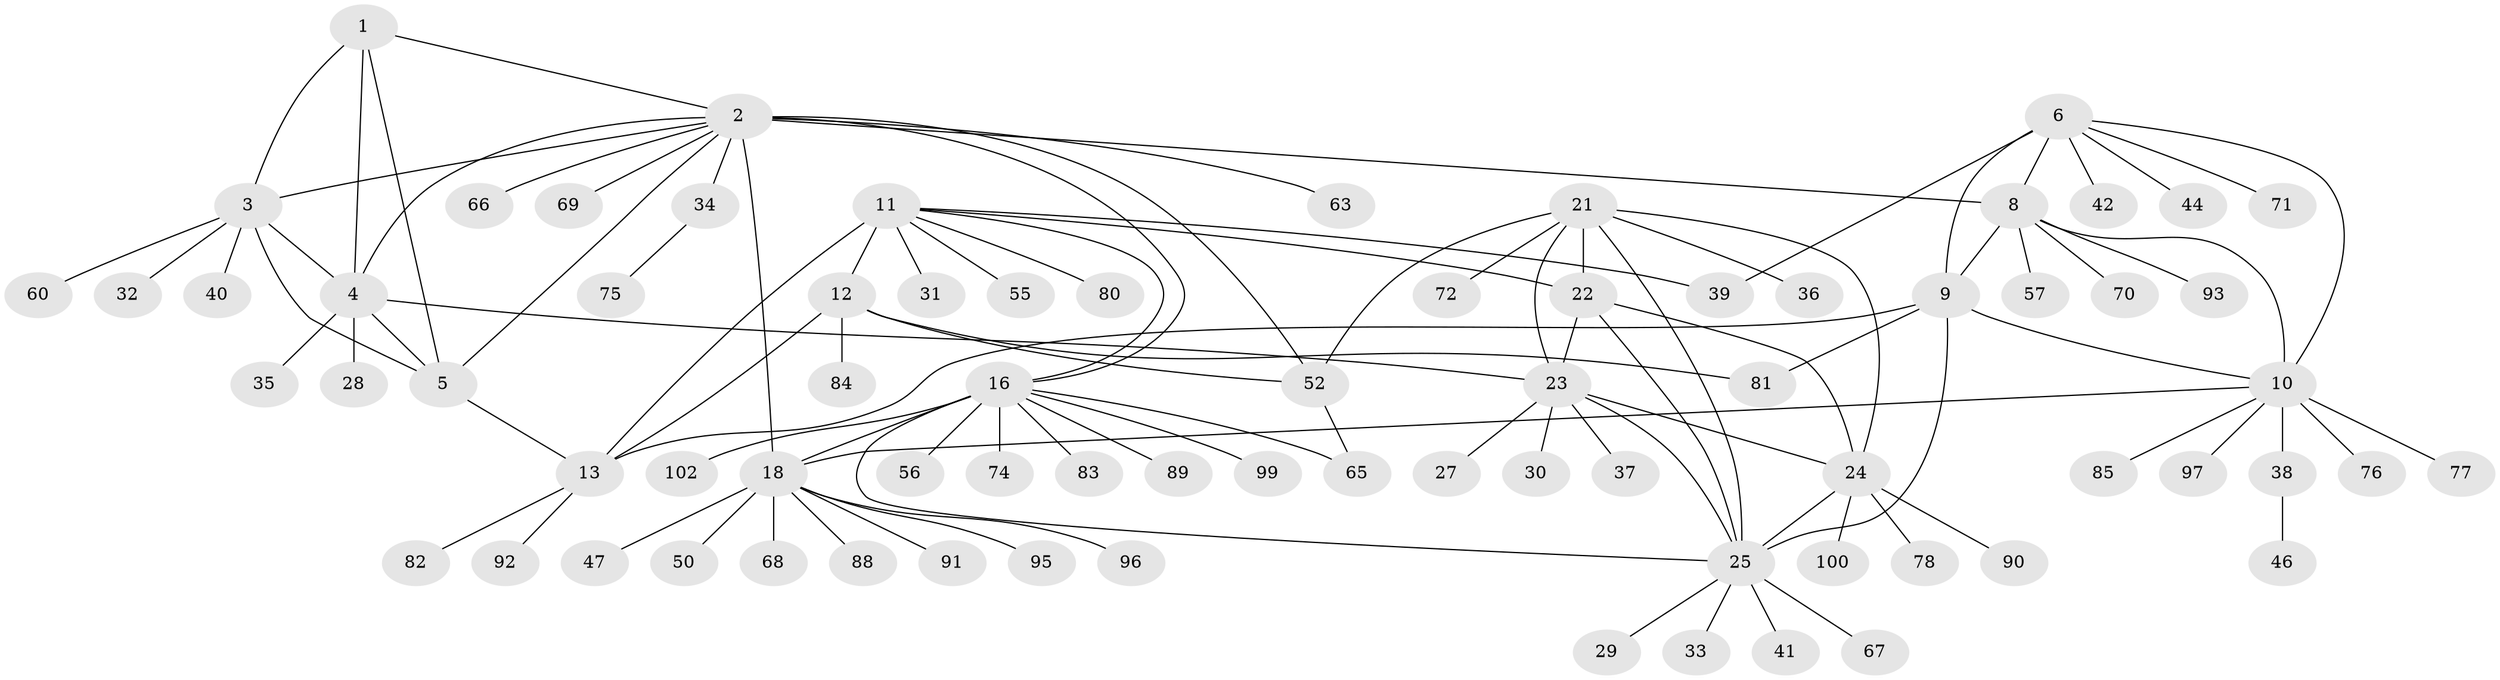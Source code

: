 // Generated by graph-tools (version 1.1) at 2025/52/02/27/25 19:52:20]
// undirected, 76 vertices, 103 edges
graph export_dot {
graph [start="1"]
  node [color=gray90,style=filled];
  1 [super="+49"];
  2 [super="+17"];
  3 [super="+87"];
  4 [super="+54"];
  5;
  6 [super="+7"];
  8 [super="+26"];
  9 [super="+103"];
  10 [super="+51"];
  11 [super="+14"];
  12 [super="+62"];
  13 [super="+15"];
  16 [super="+20"];
  18 [super="+19"];
  21 [super="+79"];
  22 [super="+59"];
  23 [super="+86"];
  24 [super="+98"];
  25 [super="+73"];
  27;
  28 [super="+43"];
  29;
  30;
  31;
  32;
  33;
  34;
  35 [super="+45"];
  36;
  37;
  38 [super="+48"];
  39;
  40 [super="+53"];
  41;
  42;
  44;
  46 [super="+64"];
  47;
  50 [super="+58"];
  52;
  55;
  56;
  57;
  60 [super="+61"];
  63;
  65;
  66;
  67;
  68;
  69 [super="+101"];
  70;
  71;
  72;
  74;
  75;
  76;
  77;
  78;
  80;
  81 [super="+94"];
  82;
  83;
  84;
  85;
  88;
  89;
  90;
  91;
  92;
  93;
  95;
  96;
  97;
  99;
  100;
  102;
  1 -- 2;
  1 -- 3;
  1 -- 4;
  1 -- 5;
  2 -- 3;
  2 -- 4;
  2 -- 5;
  2 -- 8;
  2 -- 34;
  2 -- 52;
  2 -- 63;
  2 -- 66;
  2 -- 69;
  2 -- 16 [weight=2];
  2 -- 18 [weight=2];
  3 -- 4;
  3 -- 5;
  3 -- 32;
  3 -- 40;
  3 -- 60;
  4 -- 5;
  4 -- 23;
  4 -- 28;
  4 -- 35;
  5 -- 13;
  6 -- 8 [weight=2];
  6 -- 9 [weight=2];
  6 -- 10 [weight=2];
  6 -- 39;
  6 -- 42;
  6 -- 44;
  6 -- 71;
  8 -- 9;
  8 -- 10;
  8 -- 57;
  8 -- 70;
  8 -- 93;
  9 -- 10;
  9 -- 25;
  9 -- 13;
  9 -- 81;
  10 -- 18;
  10 -- 38;
  10 -- 77;
  10 -- 85;
  10 -- 97;
  10 -- 76;
  11 -- 12 [weight=2];
  11 -- 13 [weight=4];
  11 -- 80;
  11 -- 39;
  11 -- 16;
  11 -- 22;
  11 -- 55;
  11 -- 31;
  12 -- 13 [weight=2];
  12 -- 81;
  12 -- 84;
  12 -- 52;
  13 -- 82;
  13 -- 92;
  16 -- 18 [weight=4];
  16 -- 25;
  16 -- 65;
  16 -- 74;
  16 -- 83;
  16 -- 102;
  16 -- 99;
  16 -- 56;
  16 -- 89;
  18 -- 50;
  18 -- 68;
  18 -- 88;
  18 -- 91;
  18 -- 95;
  18 -- 96;
  18 -- 47;
  21 -- 22;
  21 -- 23;
  21 -- 24;
  21 -- 25;
  21 -- 36;
  21 -- 52;
  21 -- 72;
  22 -- 23;
  22 -- 24;
  22 -- 25;
  23 -- 24;
  23 -- 25;
  23 -- 27;
  23 -- 30;
  23 -- 37;
  24 -- 25;
  24 -- 78;
  24 -- 90;
  24 -- 100;
  25 -- 29;
  25 -- 33;
  25 -- 41;
  25 -- 67;
  34 -- 75;
  38 -- 46;
  52 -- 65;
}
